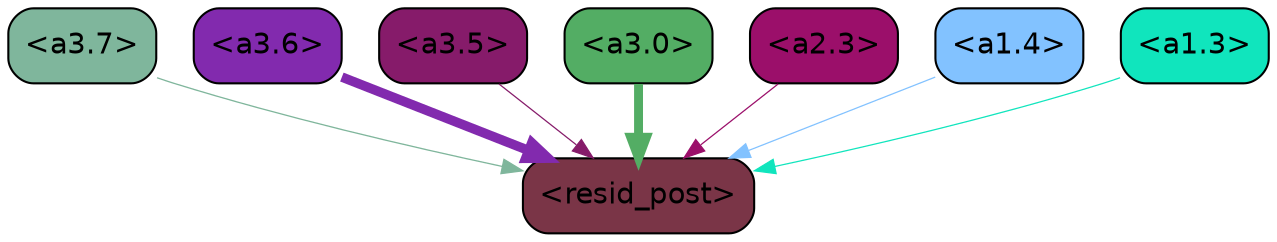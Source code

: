 strict digraph "" {
	graph [bgcolor=transparent,
		layout=dot,
		overlap=false,
		splines=true
	];
	"<a3.7>"	[color=black,
		fillcolor="#7fb69c",
		fontname=Helvetica,
		shape=box,
		style="filled, rounded"];
	"<resid_post>"	[color=black,
		fillcolor="#7a3547",
		fontname=Helvetica,
		shape=box,
		style="filled, rounded"];
	"<a3.7>" -> "<resid_post>"	[color="#7fb69c",
		penwidth=0.6239100098609924];
	"<a3.6>"	[color=black,
		fillcolor="#822aae",
		fontname=Helvetica,
		shape=box,
		style="filled, rounded"];
	"<a3.6>" -> "<resid_post>"	[color="#822aae",
		penwidth=4.569062113761902];
	"<a3.5>"	[color=black,
		fillcolor="#861b6a",
		fontname=Helvetica,
		shape=box,
		style="filled, rounded"];
	"<a3.5>" -> "<resid_post>"	[color="#861b6a",
		penwidth=0.6];
	"<a3.0>"	[color=black,
		fillcolor="#53ad64",
		fontname=Helvetica,
		shape=box,
		style="filled, rounded"];
	"<a3.0>" -> "<resid_post>"	[color="#53ad64",
		penwidth=4.283544182777405];
	"<a2.3>"	[color=black,
		fillcolor="#9b0f6a",
		fontname=Helvetica,
		shape=box,
		style="filled, rounded"];
	"<a2.3>" -> "<resid_post>"	[color="#9b0f6a",
		penwidth=0.6];
	"<a1.4>"	[color=black,
		fillcolor="#82c2ff",
		fontname=Helvetica,
		shape=box,
		style="filled, rounded"];
	"<a1.4>" -> "<resid_post>"	[color="#82c2ff",
		penwidth=0.6];
	"<a1.3>"	[color=black,
		fillcolor="#10e5bd",
		fontname=Helvetica,
		shape=box,
		style="filled, rounded"];
	"<a1.3>" -> "<resid_post>"	[color="#10e5bd",
		penwidth=0.6];
}
